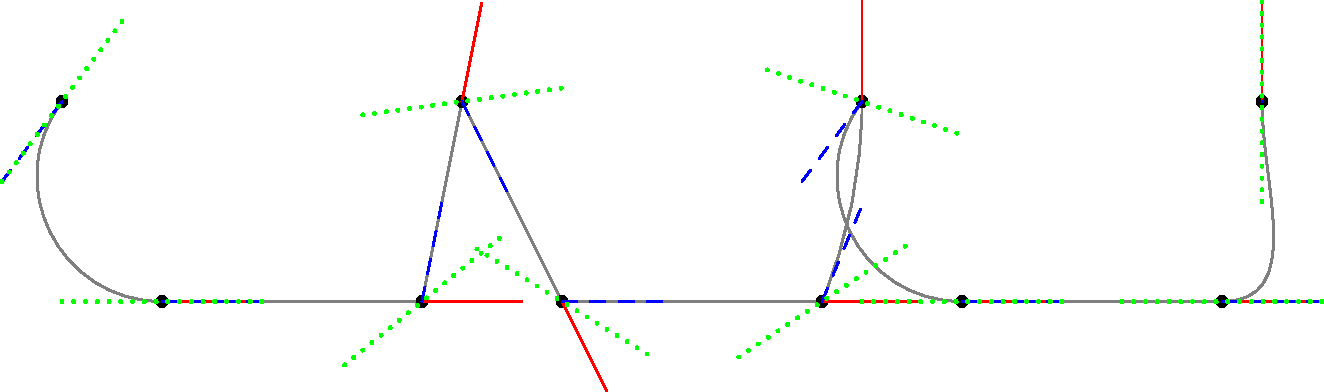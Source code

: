 // Author: John Bowman
pair[] z=new pair[10]; 
z[0]=(0,100); z[1]=(50,0); z[2]=(180,0); 
for(int n=3; n <= 9; ++n) 
  z[n]=z[n-3]+(200,0); 
path p=z[0]..z[1]---z[2]---z[3] 
&z[3]..z[4]--z[5]::{up}z[6] 
&z[6]::z[7]---z[8]..{up}z[9]; 
defaultpen(linewidth(1));
draw(p, grey); 
dot(p); 

real len=50;
for(int i = 0; i < z.length; ++i) {
  pair z=point(p,i);
  draw(z--z+len*dir(p,i,-1),red);
  draw(z--z+len*dir(p,i,1),blue+dashed);
  draw(z-len*dir(p,i)--z+len*dir(p,i),green+Dotted(defaultpen()));
}
